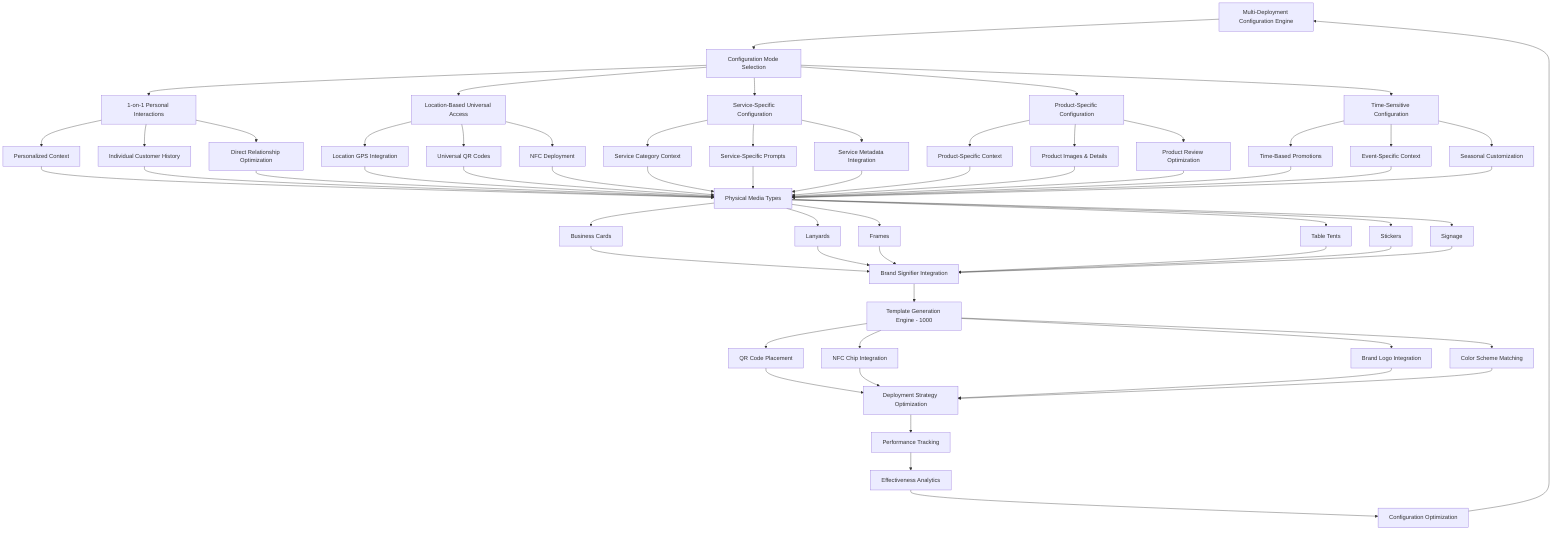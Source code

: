 graph TD
    A[Multi-Deployment Configuration Engine] --> B[Configuration Mode Selection]
    
    B --> C[1-on-1 Personal Interactions]
    B --> D[Location-Based Universal Access]
    B --> E[Service-Specific Configuration]
    B --> F[Product-Specific Configuration]
    B --> G[Time-Sensitive Configuration]
    
    C --> H[Personalized Context]
    C --> I[Individual Customer History]
    C --> J[Direct Relationship Optimization]
    
    D --> K[Location GPS Integration]
    D --> L[Universal QR Codes]
    D --> M[NFC Deployment]
    
    E --> N[Service Category Context]
    E --> O[Service-Specific Prompts]
    E --> P[Service Metadata Integration]
    
    F --> Q[Product-Specific Context]
    F --> R[Product Images & Details]
    F --> S[Product Review Optimization]
    
    G --> T[Time-Based Promotions]
    G --> U[Event-Specific Context]
    G --> V[Seasonal Customization]
    
    H --> W[Physical Media Types]
    I --> W
    J --> W
    K --> W
    L --> W
    M --> W
    N --> W
    O --> W
    P --> W
    Q --> W
    R --> W
    S --> W
    T --> W
    U --> W
    V --> W
    
    W --> X[Business Cards]
    W --> Y[Lanyards]
    W --> Z[Frames]
    W --> AA[Table Tents]
    W --> BB[Stickers]
    W --> CC[Signage]
    
    X --> DD[Brand Signifier Integration]
    Y --> DD
    Z --> DD
    AA --> DD
    BB --> DD
    CC --> DD
    
    DD --> EE[Template Generation Engine - 1000]
    EE --> FF[QR Code Placement]
    EE --> GG[NFC Chip Integration]
    EE --> HH[Brand Logo Integration]
    EE --> II[Color Scheme Matching]
    
    FF --> JJ[Deployment Strategy Optimization]
    GG --> JJ
    HH --> JJ
    II --> JJ
    
    JJ --> KK[Performance Tracking]
    KK --> LL[Effectiveness Analytics]
    LL --> MM[Configuration Optimization]
    MM --> A